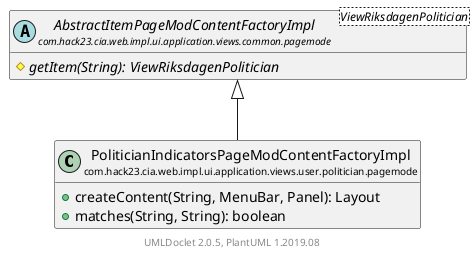 @startuml
    set namespaceSeparator none
    hide empty fields
    hide empty methods

    class "<size:14>PoliticianIndicatorsPageModContentFactoryImpl\n<size:10>com.hack23.cia.web.impl.ui.application.views.user.politician.pagemode" as com.hack23.cia.web.impl.ui.application.views.user.politician.pagemode.PoliticianIndicatorsPageModContentFactoryImpl [[PoliticianIndicatorsPageModContentFactoryImpl.html]] {
        +createContent(String, MenuBar, Panel): Layout
        +matches(String, String): boolean
    }

    abstract class "<size:14>AbstractItemPageModContentFactoryImpl\n<size:10>com.hack23.cia.web.impl.ui.application.views.common.pagemode" as com.hack23.cia.web.impl.ui.application.views.common.pagemode.AbstractItemPageModContentFactoryImpl<ViewRiksdagenPolitician> [[../../../common/pagemode/AbstractItemPageModContentFactoryImpl.html]] {
        {abstract} #getItem(String): ViewRiksdagenPolitician
    }

    com.hack23.cia.web.impl.ui.application.views.common.pagemode.AbstractItemPageModContentFactoryImpl <|-- com.hack23.cia.web.impl.ui.application.views.user.politician.pagemode.PoliticianIndicatorsPageModContentFactoryImpl

    center footer UMLDoclet 2.0.5, PlantUML 1.2019.08
@enduml
